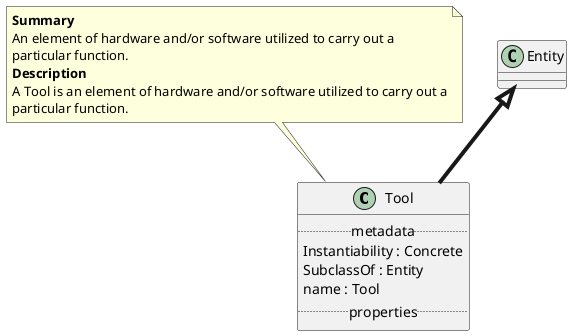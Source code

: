@startuml
class Tool {
.. metadata ..
    Instantiability : Concrete
    SubclassOf : Entity
    name : Tool
.. properties ..
}
note top of Tool
<b>Summary</b>
An element of hardware and/or software utilized to carry out a
particular function.
<b>Description</b>
A Tool is an element of hardware and/or software utilized to carry out a
particular function.
end note
"Entity" <|-[thickness=4]- "Tool"
@enduml
